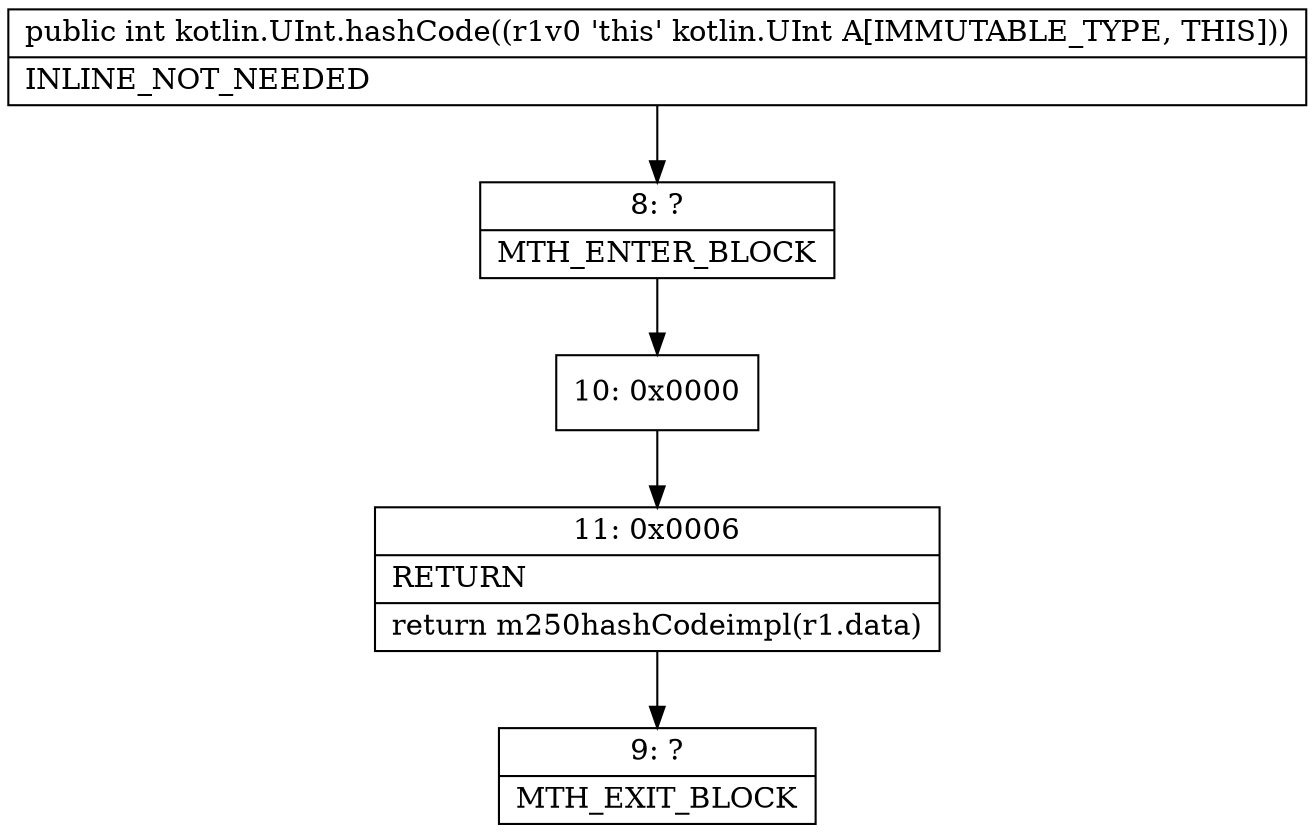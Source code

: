 digraph "CFG forkotlin.UInt.hashCode()I" {
Node_8 [shape=record,label="{8\:\ ?|MTH_ENTER_BLOCK\l}"];
Node_10 [shape=record,label="{10\:\ 0x0000}"];
Node_11 [shape=record,label="{11\:\ 0x0006|RETURN\l|return m250hashCodeimpl(r1.data)\l}"];
Node_9 [shape=record,label="{9\:\ ?|MTH_EXIT_BLOCK\l}"];
MethodNode[shape=record,label="{public int kotlin.UInt.hashCode((r1v0 'this' kotlin.UInt A[IMMUTABLE_TYPE, THIS]))  | INLINE_NOT_NEEDED\l}"];
MethodNode -> Node_8;Node_8 -> Node_10;
Node_10 -> Node_11;
Node_11 -> Node_9;
}

